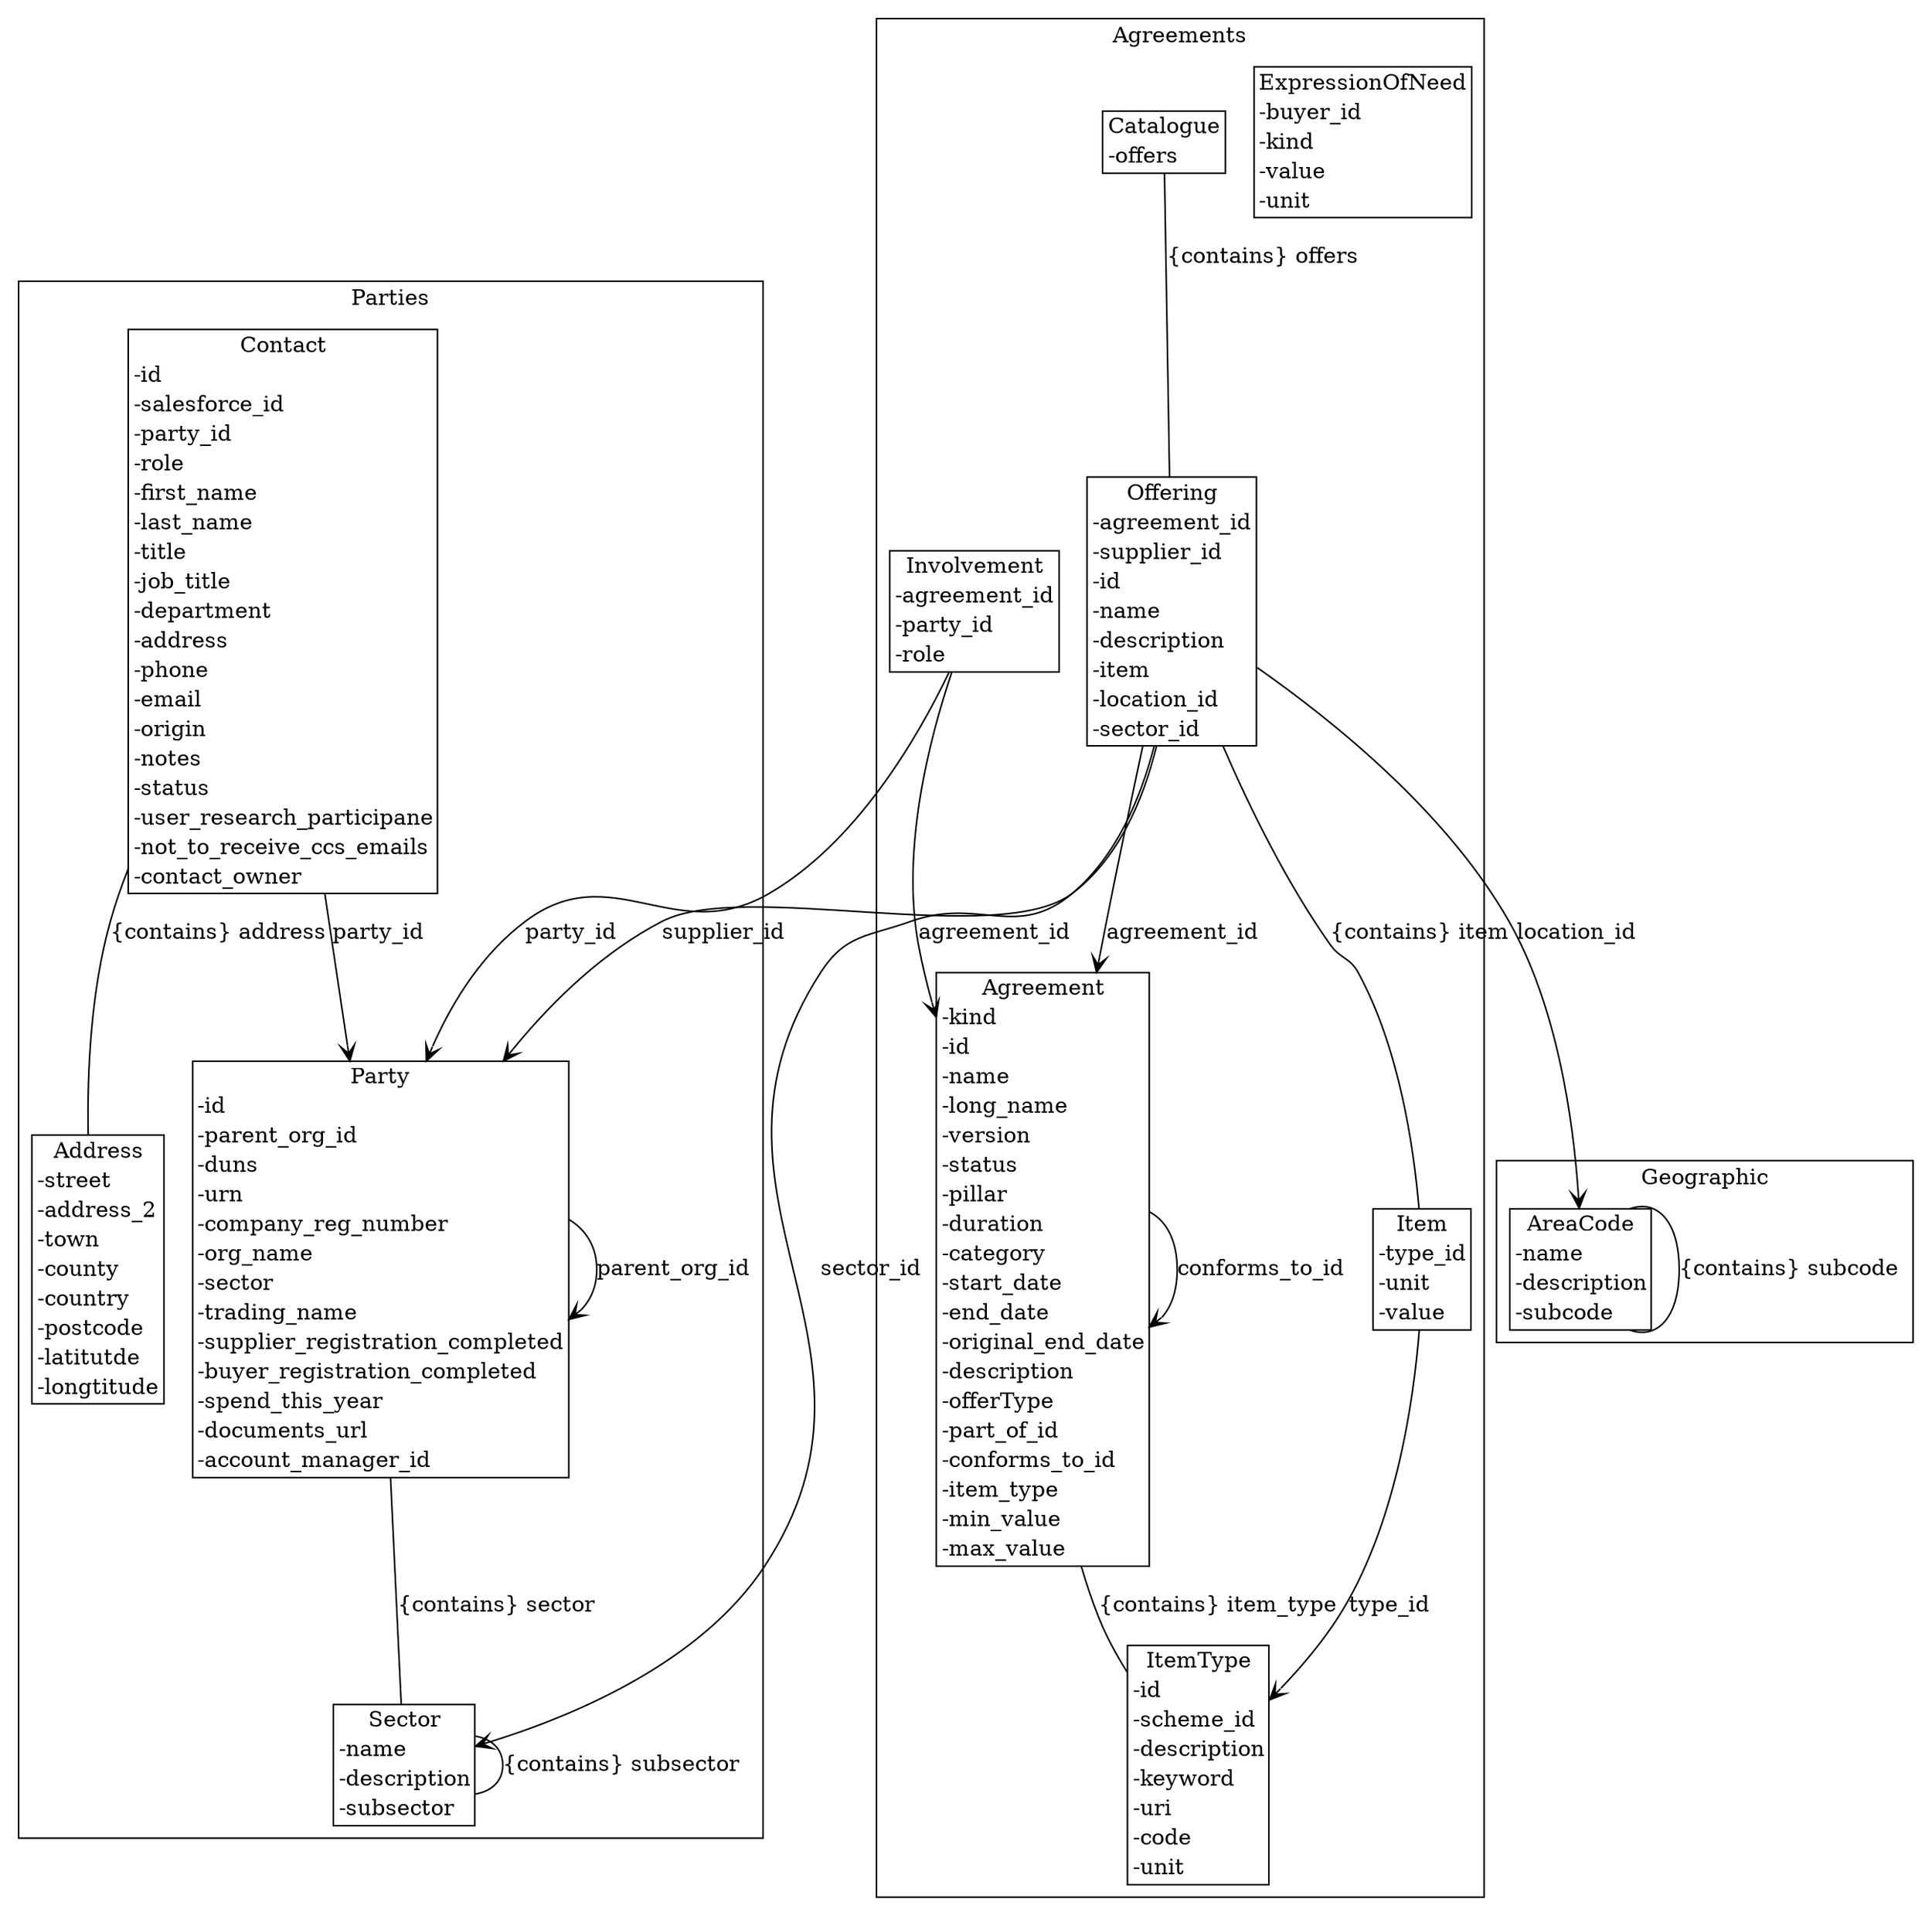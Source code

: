 strict digraph {
subgraph cluster_Agreements {
node [shape=plaintext margin=0];
label=Agreements;
"ItemType" [label=<<table BORDER="1" CELLBORDER="0" CELLSPACING="0"><TH><TD>ItemType</TD></TH><TR><TD ALIGN="LEFT">-id</TD></TR><TR><TD ALIGN="LEFT">-scheme_id</TD></TR><TR><TD ALIGN="LEFT">-description</TD></TR><TR><TD ALIGN="LEFT">-keyword</TD></TR><TR><TD ALIGN="LEFT">-uri</TD></TR><TR><TD ALIGN="LEFT">-code</TD></TR><TR><TD ALIGN="LEFT">-unit</TD></TR></table>>];
"ExpressionOfNeed" [label=<<table BORDER="1" CELLBORDER="0" CELLSPACING="0"><TH><TD>ExpressionOfNeed</TD></TH><TR><TD ALIGN="LEFT">-buyer_id</TD></TR><TR><TD ALIGN="LEFT">-kind</TD></TR><TR><TD ALIGN="LEFT">-value</TD></TR><TR><TD ALIGN="LEFT">-unit</TD></TR></table>>];
"Agreement" [label=<<table BORDER="1" CELLBORDER="0" CELLSPACING="0"><TH><TD>Agreement</TD></TH><TR><TD ALIGN="LEFT">-kind</TD></TR><TR><TD ALIGN="LEFT">-id</TD></TR><TR><TD ALIGN="LEFT">-name</TD></TR><TR><TD ALIGN="LEFT">-long_name</TD></TR><TR><TD ALIGN="LEFT">-version</TD></TR><TR><TD ALIGN="LEFT">-status</TD></TR><TR><TD ALIGN="LEFT">-pillar</TD></TR><TR><TD ALIGN="LEFT">-duration</TD></TR><TR><TD ALIGN="LEFT">-category</TD></TR><TR><TD ALIGN="LEFT">-start_date</TD></TR><TR><TD ALIGN="LEFT">-end_date</TD></TR><TR><TD ALIGN="LEFT">-original_end_date</TD></TR><TR><TD ALIGN="LEFT">-description</TD></TR><TR><TD ALIGN="LEFT">-offerType</TD></TR><TR><TD ALIGN="LEFT">-part_of_id</TD></TR><TR><TD ALIGN="LEFT">-conforms_to_id</TD></TR><TR><TD ALIGN="LEFT">-item_type</TD></TR><TR><TD ALIGN="LEFT">-min_value</TD></TR><TR><TD ALIGN="LEFT">-max_value</TD></TR></table>>];
"Item" [label=<<table BORDER="1" CELLBORDER="0" CELLSPACING="0"><TH><TD>Item</TD></TH><TR><TD ALIGN="LEFT">-type_id</TD></TR><TR><TD ALIGN="LEFT">-unit</TD></TR><TR><TD ALIGN="LEFT">-value</TD></TR></table>>];
"Offering" [label=<<table BORDER="1" CELLBORDER="0" CELLSPACING="0"><TH><TD>Offering</TD></TH><TR><TD ALIGN="LEFT">-agreement_id</TD></TR><TR><TD ALIGN="LEFT">-supplier_id</TD></TR><TR><TD ALIGN="LEFT">-id</TD></TR><TR><TD ALIGN="LEFT">-name</TD></TR><TR><TD ALIGN="LEFT">-description</TD></TR><TR><TD ALIGN="LEFT">-item</TD></TR><TR><TD ALIGN="LEFT">-location_id</TD></TR><TR><TD ALIGN="LEFT">-sector_id</TD></TR></table>>];
"Catalogue" [label=<<table BORDER="1" CELLBORDER="0" CELLSPACING="0"><TH><TD>Catalogue</TD></TH><TR><TD ALIGN="LEFT">-offers</TD></TR></table>>];
"Involvement" [label=<<table BORDER="1" CELLBORDER="0" CELLSPACING="0"><TH><TD>Involvement</TD></TH><TR><TD ALIGN="LEFT">-agreement_id</TD></TR><TR><TD ALIGN="LEFT">-party_id</TD></TR><TR><TD ALIGN="LEFT">-role</TD></TR></table>>];
}
subgraph cluster_Parties {
node [shape=plaintext margin=0];
label=Parties;
"Sector" [label=<<table BORDER="1" CELLBORDER="0" CELLSPACING="0"><TH><TD>Sector</TD></TH><TR><TD ALIGN="LEFT">-name</TD></TR><TR><TD ALIGN="LEFT">-description</TD></TR><TR><TD ALIGN="LEFT">-subsector</TD></TR></table>>];
"Party" [label=<<table BORDER="1" CELLBORDER="0" CELLSPACING="0"><TH><TD>Party</TD></TH><TR><TD ALIGN="LEFT">-id</TD></TR><TR><TD ALIGN="LEFT">-parent_org_id</TD></TR><TR><TD ALIGN="LEFT">-duns</TD></TR><TR><TD ALIGN="LEFT">-urn</TD></TR><TR><TD ALIGN="LEFT">-company_reg_number</TD></TR><TR><TD ALIGN="LEFT">-org_name</TD></TR><TR><TD ALIGN="LEFT">-sector</TD></TR><TR><TD ALIGN="LEFT">-trading_name</TD></TR><TR><TD ALIGN="LEFT">-supplier_registration_completed</TD></TR><TR><TD ALIGN="LEFT">-buyer_registration_completed</TD></TR><TR><TD ALIGN="LEFT">-spend_this_year</TD></TR><TR><TD ALIGN="LEFT">-documents_url</TD></TR><TR><TD ALIGN="LEFT">-account_manager_id</TD></TR></table>>];
"Address" [label=<<table BORDER="1" CELLBORDER="0" CELLSPACING="0"><TH><TD>Address</TD></TH><TR><TD ALIGN="LEFT">-street</TD></TR><TR><TD ALIGN="LEFT">-address_2</TD></TR><TR><TD ALIGN="LEFT">-town</TD></TR><TR><TD ALIGN="LEFT">-county</TD></TR><TR><TD ALIGN="LEFT">-country</TD></TR><TR><TD ALIGN="LEFT">-postcode</TD></TR><TR><TD ALIGN="LEFT">-latitutde</TD></TR><TR><TD ALIGN="LEFT">-longtitude</TD></TR></table>>];
"Contact" [label=<<table BORDER="1" CELLBORDER="0" CELLSPACING="0"><TH><TD>Contact</TD></TH><TR><TD ALIGN="LEFT">-id</TD></TR><TR><TD ALIGN="LEFT">-salesforce_id</TD></TR><TR><TD ALIGN="LEFT">-party_id</TD></TR><TR><TD ALIGN="LEFT">-role</TD></TR><TR><TD ALIGN="LEFT">-first_name</TD></TR><TR><TD ALIGN="LEFT">-last_name</TD></TR><TR><TD ALIGN="LEFT">-title</TD></TR><TR><TD ALIGN="LEFT">-job_title</TD></TR><TR><TD ALIGN="LEFT">-department</TD></TR><TR><TD ALIGN="LEFT">-address</TD></TR><TR><TD ALIGN="LEFT">-phone</TD></TR><TR><TD ALIGN="LEFT">-email</TD></TR><TR><TD ALIGN="LEFT">-origin</TD></TR><TR><TD ALIGN="LEFT">-notes</TD></TR><TR><TD ALIGN="LEFT">-status</TD></TR><TR><TD ALIGN="LEFT">-user_research_participane</TD></TR><TR><TD ALIGN="LEFT">-not_to_receive_ccs_emails</TD></TR><TR><TD ALIGN="LEFT">-contact_owner</TD></TR></table>>];
}
subgraph cluster_Geographic {
node [shape=plaintext margin=0];
label=Geographic;
"AreaCode" [label=<<table BORDER="1" CELLBORDER="0" CELLSPACING="0"><TH><TD>AreaCode</TD></TH><TR><TD ALIGN="LEFT">-name</TD></TR><TR><TD ALIGN="LEFT">-description</TD></TR><TR><TD ALIGN="LEFT">-subcode</TD></TR></table>>];
}
"Agreement" -> "Agreement" [label="part_of_id" arrowhead = "open" arrowtail = "none" ];
"Agreement" -> "Agreement" [label="conforms_to_id" arrowhead = "open" arrowtail = "none" ];
"Agreement" -> "ItemType" [label="{contains} item_type" arrowhead = "none" arrowtail = "diamond" ];
"Item" -> "ItemType" [label="type_id" arrowhead = "open" arrowtail = "none" ];
"Offering" -> "Agreement" [label="agreement_id" arrowhead = "open" arrowtail = "none" ];
"Offering" -> "Party" [label="supplier_id" arrowhead = "open" arrowtail = "none" ];
"Offering" -> "Item" [label="{contains} item" arrowhead = "none" arrowtail = "diamond" ];
"Offering" -> "AreaCode" [label="location_id" arrowhead = "open" arrowtail = "none" ];
"Offering" -> "Sector" [label="sector_id" arrowhead = "open" arrowtail = "none" ];
"Catalogue" -> "Offering" [label="{contains} offers" arrowhead = "none" arrowtail = "diamond" ];
"Involvement" -> "Agreement" [label="agreement_id" arrowhead = "open" arrowtail = "none" ];
"Involvement" -> "Party" [label="party_id" arrowhead = "open" arrowtail = "none" ];
"Sector" -> "Sector" [label="{contains} subsector" arrowhead = "none" arrowtail = "diamond" ];
"Party" -> "Party" [label="parent_org_id" arrowhead = "open" arrowtail = "none" ];
"Party" -> "Sector" [label="{contains} sector" arrowhead = "none" arrowtail = "diamond" ];
"Contact" -> "Party" [label="party_id" arrowhead = "open" arrowtail = "none" ];
"Contact" -> "Address" [label="{contains} address" arrowhead = "none" arrowtail = "diamond" ];
"AreaCode" -> "AreaCode" [label="{contains} subcode" arrowhead = "none" arrowtail = "diamond" ];
}
